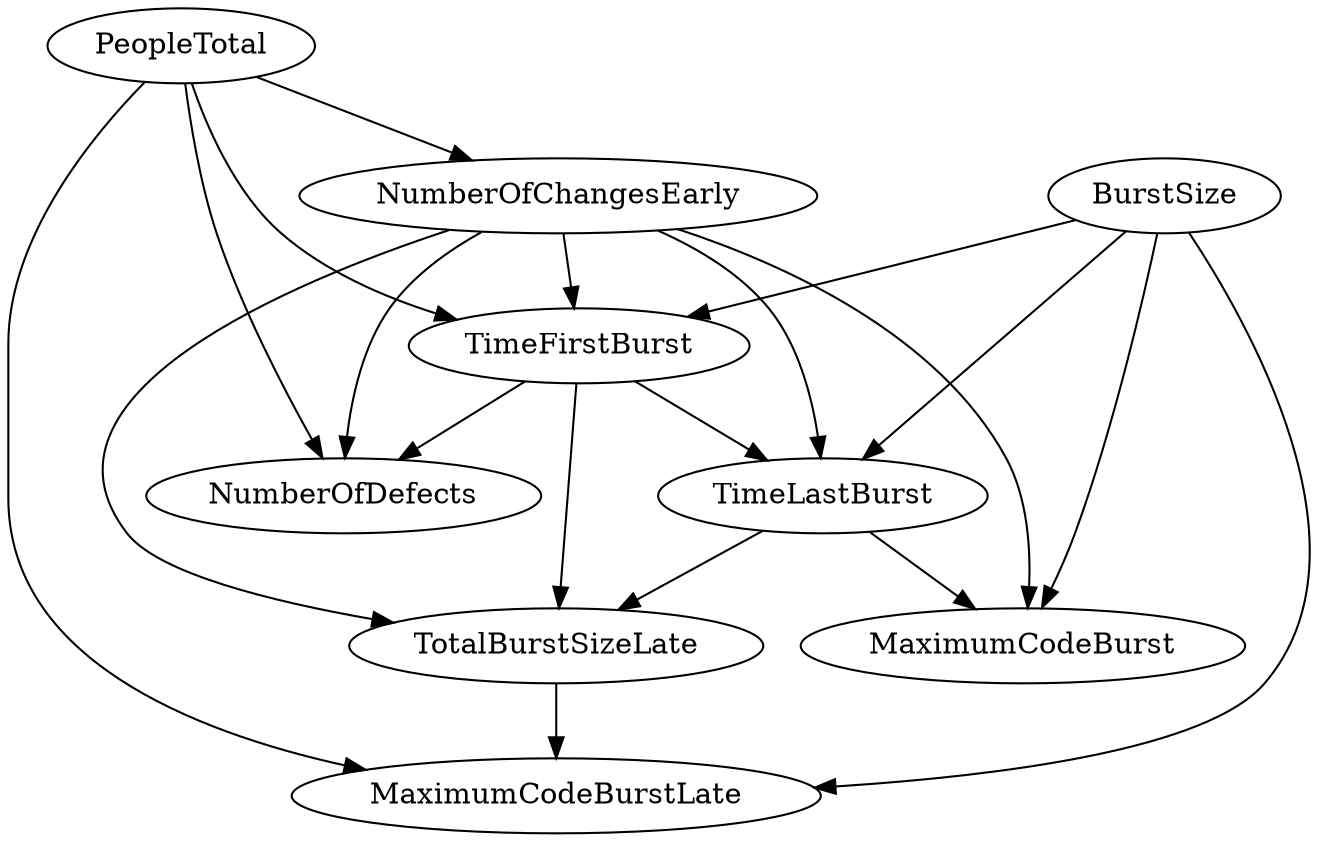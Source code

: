 digraph {
   MaximumCodeBurst;
   NumberOfDefects;
   NumberOfChangesEarly;
   BurstSize;
   TotalBurstSizeLate;
   TimeLastBurst;
   TimeFirstBurst;
   MaximumCodeBurstLate;
   PeopleTotal;
   NumberOfChangesEarly -> MaximumCodeBurst;
   NumberOfChangesEarly -> NumberOfDefects;
   NumberOfChangesEarly -> TotalBurstSizeLate;
   NumberOfChangesEarly -> TimeLastBurst;
   NumberOfChangesEarly -> TimeFirstBurst;
   BurstSize -> MaximumCodeBurst;
   BurstSize -> TimeLastBurst;
   BurstSize -> TimeFirstBurst;
   BurstSize -> MaximumCodeBurstLate;
   TotalBurstSizeLate -> MaximumCodeBurstLate;
   TimeLastBurst -> MaximumCodeBurst;
   TimeLastBurst -> TotalBurstSizeLate;
   TimeFirstBurst -> NumberOfDefects;
   TimeFirstBurst -> TotalBurstSizeLate;
   TimeFirstBurst -> TimeLastBurst;
   PeopleTotal -> NumberOfDefects;
   PeopleTotal -> NumberOfChangesEarly;
   PeopleTotal -> TimeFirstBurst;
   PeopleTotal -> MaximumCodeBurstLate;
}

